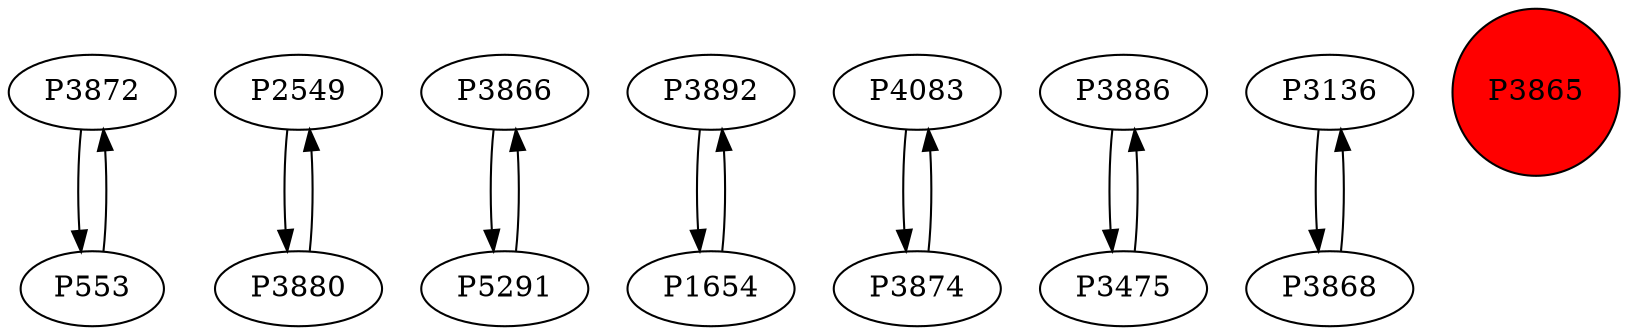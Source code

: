 digraph {
	P3872 -> P553
	P2549 -> P3880
	P3866 -> P5291
	P3892 -> P1654
	P5291 -> P3866
	P4083 -> P3874
	P3886 -> P3475
	P3475 -> P3886
	P3874 -> P4083
	P3136 -> P3868
	P3868 -> P3136
	P553 -> P3872
	P1654 -> P3892
	P3880 -> P2549
	P3865 [shape=circle]
	P3865 [style=filled]
	P3865 [fillcolor=red]
}